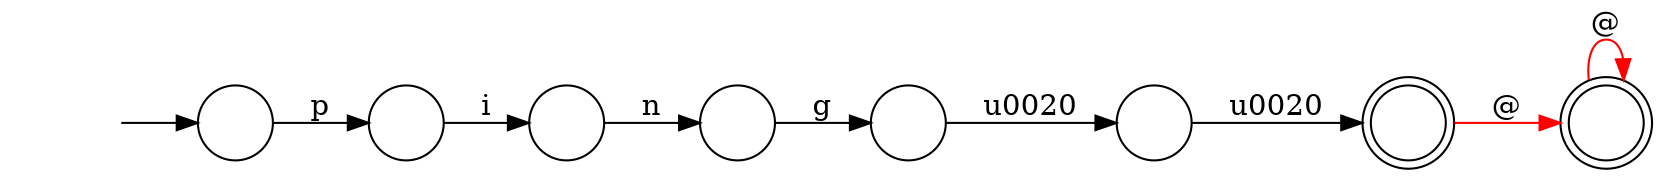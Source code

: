digraph Automaton {
  rankdir = LR;
  0 [shape=circle,label=""];
  0 -> 7 [label="\u0020"]
  1 [shape=circle,label=""];
  1 -> 5 [label="n"]
  2 [shape=circle,label=""];
  2 -> 0 [label="\u0020"]
  3 [shape=doublecircle,label=""];
  3 -> 3 [label="@",color=red]
  4 [shape=circle,label=""];
  4 -> 1 [label="i"]
  5 [shape=circle,label=""];
  5 -> 2 [label="g"]
  6 [shape=circle,label=""];
  initial [shape=plaintext,label=""];
  initial -> 6
  6 -> 4 [label="p"]
  7 [shape=doublecircle,label=""];
  7 -> 3 [label="@",color=red]
}
